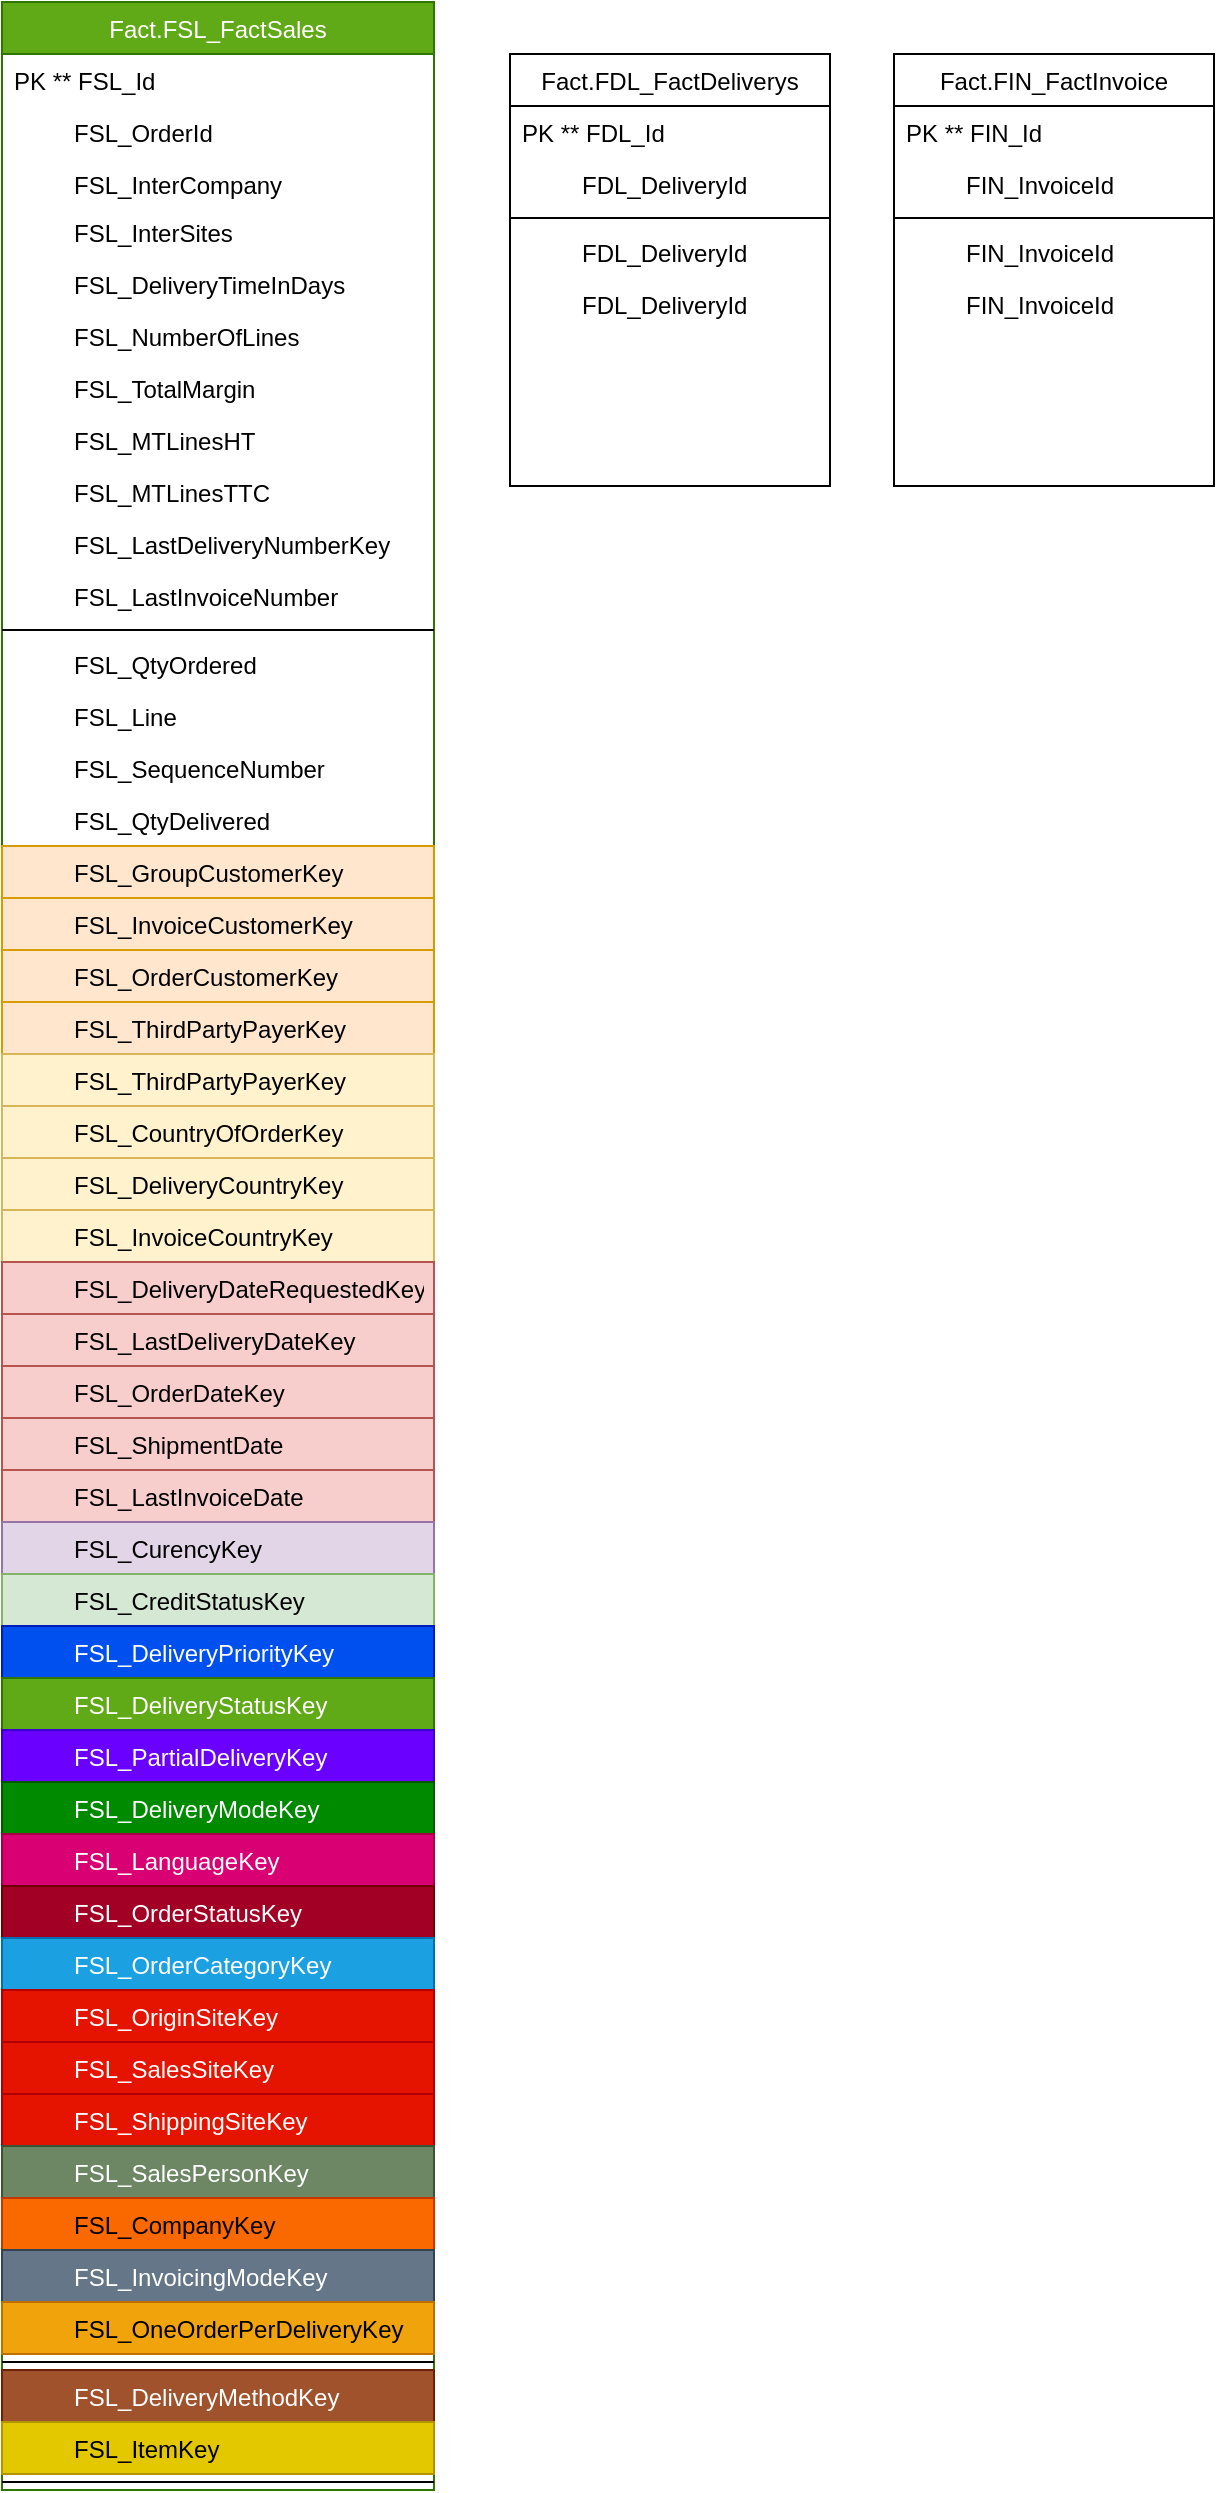 <mxfile version="21.1.2" type="github">
  <diagram id="C5RBs43oDa-KdzZeNtuy" name="Page-1">
    <mxGraphModel dx="1114" dy="661" grid="1" gridSize="10" guides="1" tooltips="1" connect="1" arrows="1" fold="1" page="1" pageScale="1" pageWidth="827" pageHeight="1169" math="0" shadow="0">
      <root>
        <mxCell id="WIyWlLk6GJQsqaUBKTNV-0" />
        <mxCell id="WIyWlLk6GJQsqaUBKTNV-1" parent="WIyWlLk6GJQsqaUBKTNV-0" />
        <mxCell id="zkfFHV4jXpPFQw0GAbJ--17" value="Fact.FDL_FactDeliverys" style="swimlane;fontStyle=0;align=center;verticalAlign=top;childLayout=stackLayout;horizontal=1;startSize=26;horizontalStack=0;resizeParent=1;resizeLast=0;collapsible=1;marginBottom=0;rounded=0;shadow=0;strokeWidth=1;" parent="WIyWlLk6GJQsqaUBKTNV-1" vertex="1">
          <mxGeometry x="508" y="120" width="160" height="216" as="geometry">
            <mxRectangle x="550" y="140" width="160" height="26" as="alternateBounds" />
          </mxGeometry>
        </mxCell>
        <mxCell id="zkfFHV4jXpPFQw0GAbJ--18" value="PK ** FDL_Id" style="text;align=left;verticalAlign=top;spacingLeft=4;spacingRight=4;overflow=hidden;rotatable=0;points=[[0,0.5],[1,0.5]];portConstraint=eastwest;" parent="zkfFHV4jXpPFQw0GAbJ--17" vertex="1">
          <mxGeometry y="26" width="160" height="26" as="geometry" />
        </mxCell>
        <mxCell id="zkfFHV4jXpPFQw0GAbJ--19" value="         FDL_DeliveryId" style="text;align=left;verticalAlign=top;spacingLeft=4;spacingRight=4;overflow=hidden;rotatable=0;points=[[0,0.5],[1,0.5]];portConstraint=eastwest;rounded=0;shadow=0;html=0;" parent="zkfFHV4jXpPFQw0GAbJ--17" vertex="1">
          <mxGeometry y="52" width="160" height="26" as="geometry" />
        </mxCell>
        <mxCell id="zkfFHV4jXpPFQw0GAbJ--23" value="" style="line;html=1;strokeWidth=1;align=left;verticalAlign=middle;spacingTop=-1;spacingLeft=3;spacingRight=3;rotatable=0;labelPosition=right;points=[];portConstraint=eastwest;" parent="zkfFHV4jXpPFQw0GAbJ--17" vertex="1">
          <mxGeometry y="78" width="160" height="8" as="geometry" />
        </mxCell>
        <mxCell id="yMNnYsmY4ad9jijK5Zf2-22" value="         FDL_DeliveryId" style="text;align=left;verticalAlign=top;spacingLeft=4;spacingRight=4;overflow=hidden;rotatable=0;points=[[0,0.5],[1,0.5]];portConstraint=eastwest;rounded=0;shadow=0;html=0;" vertex="1" parent="zkfFHV4jXpPFQw0GAbJ--17">
          <mxGeometry y="86" width="160" height="26" as="geometry" />
        </mxCell>
        <mxCell id="yMNnYsmY4ad9jijK5Zf2-23" value="         FDL_DeliveryId" style="text;align=left;verticalAlign=top;spacingLeft=4;spacingRight=4;overflow=hidden;rotatable=0;points=[[0,0.5],[1,0.5]];portConstraint=eastwest;rounded=0;shadow=0;html=0;" vertex="1" parent="zkfFHV4jXpPFQw0GAbJ--17">
          <mxGeometry y="112" width="160" height="26" as="geometry" />
        </mxCell>
        <mxCell id="yMNnYsmY4ad9jijK5Zf2-24" value="Fact.FIN_FactInvoice" style="swimlane;fontStyle=0;align=center;verticalAlign=top;childLayout=stackLayout;horizontal=1;startSize=26;horizontalStack=0;resizeParent=1;resizeLast=0;collapsible=1;marginBottom=0;rounded=0;shadow=0;strokeWidth=1;" vertex="1" parent="WIyWlLk6GJQsqaUBKTNV-1">
          <mxGeometry x="700" y="120" width="160" height="216" as="geometry">
            <mxRectangle x="550" y="140" width="160" height="26" as="alternateBounds" />
          </mxGeometry>
        </mxCell>
        <mxCell id="yMNnYsmY4ad9jijK5Zf2-25" value="PK ** FIN_Id" style="text;align=left;verticalAlign=top;spacingLeft=4;spacingRight=4;overflow=hidden;rotatable=0;points=[[0,0.5],[1,0.5]];portConstraint=eastwest;" vertex="1" parent="yMNnYsmY4ad9jijK5Zf2-24">
          <mxGeometry y="26" width="160" height="26" as="geometry" />
        </mxCell>
        <mxCell id="yMNnYsmY4ad9jijK5Zf2-26" value="         FIN_InvoiceId" style="text;align=left;verticalAlign=top;spacingLeft=4;spacingRight=4;overflow=hidden;rotatable=0;points=[[0,0.5],[1,0.5]];portConstraint=eastwest;rounded=0;shadow=0;html=0;" vertex="1" parent="yMNnYsmY4ad9jijK5Zf2-24">
          <mxGeometry y="52" width="160" height="26" as="geometry" />
        </mxCell>
        <mxCell id="yMNnYsmY4ad9jijK5Zf2-27" value="" style="line;html=1;strokeWidth=1;align=left;verticalAlign=middle;spacingTop=-1;spacingLeft=3;spacingRight=3;rotatable=0;labelPosition=right;points=[];portConstraint=eastwest;" vertex="1" parent="yMNnYsmY4ad9jijK5Zf2-24">
          <mxGeometry y="78" width="160" height="8" as="geometry" />
        </mxCell>
        <mxCell id="yMNnYsmY4ad9jijK5Zf2-30" value="         FIN_InvoiceId" style="text;align=left;verticalAlign=top;spacingLeft=4;spacingRight=4;overflow=hidden;rotatable=0;points=[[0,0.5],[1,0.5]];portConstraint=eastwest;rounded=0;shadow=0;html=0;" vertex="1" parent="yMNnYsmY4ad9jijK5Zf2-24">
          <mxGeometry y="86" width="160" height="26" as="geometry" />
        </mxCell>
        <mxCell id="yMNnYsmY4ad9jijK5Zf2-31" value="         FIN_InvoiceId" style="text;align=left;verticalAlign=top;spacingLeft=4;spacingRight=4;overflow=hidden;rotatable=0;points=[[0,0.5],[1,0.5]];portConstraint=eastwest;rounded=0;shadow=0;html=0;" vertex="1" parent="yMNnYsmY4ad9jijK5Zf2-24">
          <mxGeometry y="112" width="160" height="26" as="geometry" />
        </mxCell>
        <mxCell id="yMNnYsmY4ad9jijK5Zf2-32" value="Fact.FSL_FactSales" style="swimlane;fontStyle=0;align=center;verticalAlign=top;childLayout=stackLayout;horizontal=1;startSize=26;horizontalStack=0;resizeParent=1;resizeLast=0;collapsible=1;marginBottom=0;rounded=0;shadow=0;strokeWidth=1;fillColor=#60a917;fontColor=#ffffff;strokeColor=#2D7600;" vertex="1" parent="WIyWlLk6GJQsqaUBKTNV-1">
          <mxGeometry x="254" y="94" width="216" height="1244" as="geometry">
            <mxRectangle x="550" y="140" width="160" height="26" as="alternateBounds" />
          </mxGeometry>
        </mxCell>
        <mxCell id="yMNnYsmY4ad9jijK5Zf2-33" value="PK ** FSL_Id" style="text;align=left;verticalAlign=top;spacingLeft=4;spacingRight=4;overflow=hidden;rotatable=0;points=[[0,0.5],[1,0.5]];portConstraint=eastwest;" vertex="1" parent="yMNnYsmY4ad9jijK5Zf2-32">
          <mxGeometry y="26" width="216" height="26" as="geometry" />
        </mxCell>
        <mxCell id="yMNnYsmY4ad9jijK5Zf2-34" value="         FSL_OrderId" style="text;align=left;verticalAlign=top;spacingLeft=4;spacingRight=4;overflow=hidden;rotatable=0;points=[[0,0.5],[1,0.5]];portConstraint=eastwest;rounded=0;shadow=0;html=0;" vertex="1" parent="yMNnYsmY4ad9jijK5Zf2-32">
          <mxGeometry y="52" width="216" height="26" as="geometry" />
        </mxCell>
        <mxCell id="yMNnYsmY4ad9jijK5Zf2-38" value="         FSL_InterCompany" style="text;align=left;verticalAlign=top;spacingLeft=4;spacingRight=4;overflow=hidden;rotatable=0;points=[[0,0.5],[1,0.5]];portConstraint=eastwest;rounded=0;shadow=0;html=0;" vertex="1" parent="yMNnYsmY4ad9jijK5Zf2-32">
          <mxGeometry y="78" width="216" height="24" as="geometry" />
        </mxCell>
        <mxCell id="yMNnYsmY4ad9jijK5Zf2-39" value="         FSL_InterSites" style="text;align=left;verticalAlign=top;spacingLeft=4;spacingRight=4;overflow=hidden;rotatable=0;points=[[0,0.5],[1,0.5]];portConstraint=eastwest;rounded=0;shadow=0;html=0;" vertex="1" parent="yMNnYsmY4ad9jijK5Zf2-32">
          <mxGeometry y="102" width="216" height="26" as="geometry" />
        </mxCell>
        <mxCell id="yMNnYsmY4ad9jijK5Zf2-40" value="         FSL_DeliveryTimeInDays" style="text;align=left;verticalAlign=top;spacingLeft=4;spacingRight=4;overflow=hidden;rotatable=0;points=[[0,0.5],[1,0.5]];portConstraint=eastwest;rounded=0;shadow=0;html=0;" vertex="1" parent="yMNnYsmY4ad9jijK5Zf2-32">
          <mxGeometry y="128" width="216" height="26" as="geometry" />
        </mxCell>
        <mxCell id="yMNnYsmY4ad9jijK5Zf2-42" value="         FSL_NumberOfLines" style="text;align=left;verticalAlign=top;spacingLeft=4;spacingRight=4;overflow=hidden;rotatable=0;points=[[0,0.5],[1,0.5]];portConstraint=eastwest;rounded=0;shadow=0;html=0;" vertex="1" parent="yMNnYsmY4ad9jijK5Zf2-32">
          <mxGeometry y="154" width="216" height="26" as="geometry" />
        </mxCell>
        <mxCell id="yMNnYsmY4ad9jijK5Zf2-43" value="         FSL_TotalMargin" style="text;align=left;verticalAlign=top;spacingLeft=4;spacingRight=4;overflow=hidden;rotatable=0;points=[[0,0.5],[1,0.5]];portConstraint=eastwest;rounded=0;shadow=0;html=0;" vertex="1" parent="yMNnYsmY4ad9jijK5Zf2-32">
          <mxGeometry y="180" width="216" height="26" as="geometry" />
        </mxCell>
        <mxCell id="yMNnYsmY4ad9jijK5Zf2-44" value="         FSL_MTLinesHT" style="text;align=left;verticalAlign=top;spacingLeft=4;spacingRight=4;overflow=hidden;rotatable=0;points=[[0,0.5],[1,0.5]];portConstraint=eastwest;rounded=0;shadow=0;html=0;" vertex="1" parent="yMNnYsmY4ad9jijK5Zf2-32">
          <mxGeometry y="206" width="216" height="26" as="geometry" />
        </mxCell>
        <mxCell id="yMNnYsmY4ad9jijK5Zf2-45" value="         FSL_MTLinesTTC" style="text;align=left;verticalAlign=top;spacingLeft=4;spacingRight=4;overflow=hidden;rotatable=0;points=[[0,0.5],[1,0.5]];portConstraint=eastwest;rounded=0;shadow=0;html=0;" vertex="1" parent="yMNnYsmY4ad9jijK5Zf2-32">
          <mxGeometry y="232" width="216" height="26" as="geometry" />
        </mxCell>
        <mxCell id="yMNnYsmY4ad9jijK5Zf2-66" value="         FSL_LastDeliveryNumberKey" style="text;align=left;verticalAlign=top;spacingLeft=4;spacingRight=4;overflow=hidden;rotatable=0;points=[[0,0.5],[1,0.5]];portConstraint=eastwest;rounded=0;shadow=0;html=0;" vertex="1" parent="yMNnYsmY4ad9jijK5Zf2-32">
          <mxGeometry y="258" width="216" height="26" as="geometry" />
        </mxCell>
        <mxCell id="yMNnYsmY4ad9jijK5Zf2-78" value="         FSL_LastInvoiceNumber" style="text;align=left;verticalAlign=top;spacingLeft=4;spacingRight=4;overflow=hidden;rotatable=0;points=[[0,0.5],[1,0.5]];portConstraint=eastwest;rounded=0;shadow=0;html=0;" vertex="1" parent="yMNnYsmY4ad9jijK5Zf2-32">
          <mxGeometry y="284" width="216" height="26" as="geometry" />
        </mxCell>
        <mxCell id="yMNnYsmY4ad9jijK5Zf2-35" value="" style="line;html=1;strokeWidth=1;align=left;verticalAlign=middle;spacingTop=-1;spacingLeft=3;spacingRight=3;rotatable=0;labelPosition=right;points=[];portConstraint=eastwest;" vertex="1" parent="yMNnYsmY4ad9jijK5Zf2-32">
          <mxGeometry y="310" width="216" height="8" as="geometry" />
        </mxCell>
        <mxCell id="yMNnYsmY4ad9jijK5Zf2-80" value="         FSL_QtyOrdered " style="text;align=left;verticalAlign=top;spacingLeft=4;spacingRight=4;overflow=hidden;rotatable=0;points=[[0,0.5],[1,0.5]];portConstraint=eastwest;rounded=0;shadow=0;html=0;" vertex="1" parent="yMNnYsmY4ad9jijK5Zf2-32">
          <mxGeometry y="318" width="216" height="26" as="geometry" />
        </mxCell>
        <mxCell id="yMNnYsmY4ad9jijK5Zf2-84" value="         FSL_Line " style="text;align=left;verticalAlign=top;spacingLeft=4;spacingRight=4;overflow=hidden;rotatable=0;points=[[0,0.5],[1,0.5]];portConstraint=eastwest;rounded=0;shadow=0;html=0;" vertex="1" parent="yMNnYsmY4ad9jijK5Zf2-32">
          <mxGeometry y="344" width="216" height="26" as="geometry" />
        </mxCell>
        <mxCell id="yMNnYsmY4ad9jijK5Zf2-85" value="         FSL_SequenceNumber " style="text;align=left;verticalAlign=top;spacingLeft=4;spacingRight=4;overflow=hidden;rotatable=0;points=[[0,0.5],[1,0.5]];portConstraint=eastwest;rounded=0;shadow=0;html=0;" vertex="1" parent="yMNnYsmY4ad9jijK5Zf2-32">
          <mxGeometry y="370" width="216" height="26" as="geometry" />
        </mxCell>
        <mxCell id="yMNnYsmY4ad9jijK5Zf2-86" value="         FSL_QtyDelivered " style="text;align=left;verticalAlign=top;spacingLeft=4;spacingRight=4;overflow=hidden;rotatable=0;points=[[0,0.5],[1,0.5]];portConstraint=eastwest;rounded=0;shadow=0;html=0;" vertex="1" parent="yMNnYsmY4ad9jijK5Zf2-32">
          <mxGeometry y="396" width="216" height="26" as="geometry" />
        </mxCell>
        <mxCell id="yMNnYsmY4ad9jijK5Zf2-46" value="         FSL_GroupCustomerKey" style="text;align=left;verticalAlign=top;spacingLeft=4;spacingRight=4;overflow=hidden;rotatable=0;points=[[0,0.5],[1,0.5]];portConstraint=eastwest;rounded=0;shadow=0;html=0;fillColor=#ffe6cc;strokeColor=#d79b00;" vertex="1" parent="yMNnYsmY4ad9jijK5Zf2-32">
          <mxGeometry y="422" width="216" height="26" as="geometry" />
        </mxCell>
        <mxCell id="yMNnYsmY4ad9jijK5Zf2-47" value="         FSL_InvoiceCustomerKey" style="text;align=left;verticalAlign=top;spacingLeft=4;spacingRight=4;overflow=hidden;rotatable=0;points=[[0,0.5],[1,0.5]];portConstraint=eastwest;rounded=0;shadow=0;html=0;fillColor=#ffe6cc;strokeColor=#d79b00;" vertex="1" parent="yMNnYsmY4ad9jijK5Zf2-32">
          <mxGeometry y="448" width="216" height="26" as="geometry" />
        </mxCell>
        <mxCell id="yMNnYsmY4ad9jijK5Zf2-48" value="         FSL_OrderCustomerKey" style="text;align=left;verticalAlign=top;spacingLeft=4;spacingRight=4;overflow=hidden;rotatable=0;points=[[0,0.5],[1,0.5]];portConstraint=eastwest;rounded=0;shadow=0;html=0;fillColor=#ffe6cc;strokeColor=#d79b00;" vertex="1" parent="yMNnYsmY4ad9jijK5Zf2-32">
          <mxGeometry y="474" width="216" height="26" as="geometry" />
        </mxCell>
        <mxCell id="yMNnYsmY4ad9jijK5Zf2-49" value="         FSL_ThirdPartyPayerKey" style="text;align=left;verticalAlign=top;spacingLeft=4;spacingRight=4;overflow=hidden;rotatable=0;points=[[0,0.5],[1,0.5]];portConstraint=eastwest;rounded=0;shadow=0;html=0;fillColor=#ffe6cc;strokeColor=#d79b00;" vertex="1" parent="yMNnYsmY4ad9jijK5Zf2-32">
          <mxGeometry y="500" width="216" height="26" as="geometry" />
        </mxCell>
        <mxCell id="yMNnYsmY4ad9jijK5Zf2-50" value="         FSL_ThirdPartyPayerKey" style="text;align=left;verticalAlign=top;spacingLeft=4;spacingRight=4;overflow=hidden;rotatable=0;points=[[0,0.5],[1,0.5]];portConstraint=eastwest;rounded=0;shadow=0;html=0;fillColor=#fff2cc;strokeColor=#d6b656;" vertex="1" parent="yMNnYsmY4ad9jijK5Zf2-32">
          <mxGeometry y="526" width="216" height="26" as="geometry" />
        </mxCell>
        <mxCell id="yMNnYsmY4ad9jijK5Zf2-51" value="         FSL_CountryOfOrderKey" style="text;align=left;verticalAlign=top;spacingLeft=4;spacingRight=4;overflow=hidden;rotatable=0;points=[[0,0.5],[1,0.5]];portConstraint=eastwest;rounded=0;shadow=0;html=0;fillColor=#fff2cc;strokeColor=#d6b656;" vertex="1" parent="yMNnYsmY4ad9jijK5Zf2-32">
          <mxGeometry y="552" width="216" height="26" as="geometry" />
        </mxCell>
        <mxCell id="yMNnYsmY4ad9jijK5Zf2-54" value="         FSL_DeliveryCountryKey" style="text;align=left;verticalAlign=top;spacingLeft=4;spacingRight=4;overflow=hidden;rotatable=0;points=[[0,0.5],[1,0.5]];portConstraint=eastwest;rounded=0;shadow=0;html=0;fillColor=#fff2cc;strokeColor=#d6b656;" vertex="1" parent="yMNnYsmY4ad9jijK5Zf2-32">
          <mxGeometry y="578" width="216" height="26" as="geometry" />
        </mxCell>
        <mxCell id="yMNnYsmY4ad9jijK5Zf2-55" value="         FSL_InvoiceCountryKey" style="text;align=left;verticalAlign=top;spacingLeft=4;spacingRight=4;overflow=hidden;rotatable=0;points=[[0,0.5],[1,0.5]];portConstraint=eastwest;rounded=0;shadow=0;html=0;fillColor=#fff2cc;strokeColor=#d6b656;" vertex="1" parent="yMNnYsmY4ad9jijK5Zf2-32">
          <mxGeometry y="604" width="216" height="26" as="geometry" />
        </mxCell>
        <mxCell id="yMNnYsmY4ad9jijK5Zf2-56" value="         FSL_DeliveryDateRequestedKey" style="text;align=left;verticalAlign=top;spacingLeft=4;spacingRight=4;overflow=hidden;rotatable=0;points=[[0,0.5],[1,0.5]];portConstraint=eastwest;rounded=0;shadow=0;html=0;fillColor=#f8cecc;strokeColor=#b85450;" vertex="1" parent="yMNnYsmY4ad9jijK5Zf2-32">
          <mxGeometry y="630" width="216" height="26" as="geometry" />
        </mxCell>
        <mxCell id="yMNnYsmY4ad9jijK5Zf2-57" value="         FSL_LastDeliveryDateKey" style="text;align=left;verticalAlign=top;spacingLeft=4;spacingRight=4;overflow=hidden;rotatable=0;points=[[0,0.5],[1,0.5]];portConstraint=eastwest;rounded=0;shadow=0;html=0;fillColor=#f8cecc;strokeColor=#b85450;" vertex="1" parent="yMNnYsmY4ad9jijK5Zf2-32">
          <mxGeometry y="656" width="216" height="26" as="geometry" />
        </mxCell>
        <mxCell id="yMNnYsmY4ad9jijK5Zf2-58" value="         FSL_OrderDateKey" style="text;align=left;verticalAlign=top;spacingLeft=4;spacingRight=4;overflow=hidden;rotatable=0;points=[[0,0.5],[1,0.5]];portConstraint=eastwest;rounded=0;shadow=0;html=0;fillColor=#f8cecc;strokeColor=#b85450;" vertex="1" parent="yMNnYsmY4ad9jijK5Zf2-32">
          <mxGeometry y="682" width="216" height="26" as="geometry" />
        </mxCell>
        <mxCell id="yMNnYsmY4ad9jijK5Zf2-59" value="         FSL_ShipmentDate" style="text;align=left;verticalAlign=top;spacingLeft=4;spacingRight=4;overflow=hidden;rotatable=0;points=[[0,0.5],[1,0.5]];portConstraint=eastwest;rounded=0;shadow=0;html=0;fillColor=#f8cecc;strokeColor=#b85450;" vertex="1" parent="yMNnYsmY4ad9jijK5Zf2-32">
          <mxGeometry y="708" width="216" height="26" as="geometry" />
        </mxCell>
        <mxCell id="yMNnYsmY4ad9jijK5Zf2-60" value="         FSL_LastInvoiceDate" style="text;align=left;verticalAlign=top;spacingLeft=4;spacingRight=4;overflow=hidden;rotatable=0;points=[[0,0.5],[1,0.5]];portConstraint=eastwest;rounded=0;shadow=0;html=0;fillColor=#f8cecc;strokeColor=#b85450;" vertex="1" parent="yMNnYsmY4ad9jijK5Zf2-32">
          <mxGeometry y="734" width="216" height="26" as="geometry" />
        </mxCell>
        <mxCell id="yMNnYsmY4ad9jijK5Zf2-61" value="         FSL_CurencyKey" style="text;align=left;verticalAlign=top;spacingLeft=4;spacingRight=4;overflow=hidden;rotatable=0;points=[[0,0.5],[1,0.5]];portConstraint=eastwest;rounded=0;shadow=0;html=0;fillColor=#e1d5e7;strokeColor=#9673a6;" vertex="1" parent="yMNnYsmY4ad9jijK5Zf2-32">
          <mxGeometry y="760" width="216" height="26" as="geometry" />
        </mxCell>
        <mxCell id="yMNnYsmY4ad9jijK5Zf2-62" value="         FSL_CreditStatusKey" style="text;align=left;verticalAlign=top;spacingLeft=4;spacingRight=4;overflow=hidden;rotatable=0;points=[[0,0.5],[1,0.5]];portConstraint=eastwest;rounded=0;shadow=0;html=0;fillColor=#d5e8d4;strokeColor=#82b366;" vertex="1" parent="yMNnYsmY4ad9jijK5Zf2-32">
          <mxGeometry y="786" width="216" height="26" as="geometry" />
        </mxCell>
        <mxCell id="yMNnYsmY4ad9jijK5Zf2-63" value="         FSL_DeliveryPriorityKey" style="text;align=left;verticalAlign=top;spacingLeft=4;spacingRight=4;overflow=hidden;rotatable=0;points=[[0,0.5],[1,0.5]];portConstraint=eastwest;rounded=0;shadow=0;html=0;fillColor=#0050ef;strokeColor=#001DBC;fontColor=#ffffff;" vertex="1" parent="yMNnYsmY4ad9jijK5Zf2-32">
          <mxGeometry y="812" width="216" height="26" as="geometry" />
        </mxCell>
        <mxCell id="yMNnYsmY4ad9jijK5Zf2-64" value="         FSL_DeliveryStatusKey" style="text;align=left;verticalAlign=top;spacingLeft=4;spacingRight=4;overflow=hidden;rotatable=0;points=[[0,0.5],[1,0.5]];portConstraint=eastwest;rounded=0;shadow=0;html=0;fillColor=#60a917;strokeColor=#2D7600;fontColor=#ffffff;" vertex="1" parent="yMNnYsmY4ad9jijK5Zf2-32">
          <mxGeometry y="838" width="216" height="26" as="geometry" />
        </mxCell>
        <mxCell id="yMNnYsmY4ad9jijK5Zf2-65" value="         FSL_PartialDeliveryKey" style="text;align=left;verticalAlign=top;spacingLeft=4;spacingRight=4;overflow=hidden;rotatable=0;points=[[0,0.5],[1,0.5]];portConstraint=eastwest;rounded=0;shadow=0;html=0;fillColor=#6a00ff;strokeColor=#3700CC;fontColor=#ffffff;" vertex="1" parent="yMNnYsmY4ad9jijK5Zf2-32">
          <mxGeometry y="864" width="216" height="26" as="geometry" />
        </mxCell>
        <mxCell id="yMNnYsmY4ad9jijK5Zf2-67" value="         FSL_DeliveryModeKey" style="text;align=left;verticalAlign=top;spacingLeft=4;spacingRight=4;overflow=hidden;rotatable=0;points=[[0,0.5],[1,0.5]];portConstraint=eastwest;rounded=0;shadow=0;html=0;fillColor=#008a00;strokeColor=#005700;fontColor=#ffffff;" vertex="1" parent="yMNnYsmY4ad9jijK5Zf2-32">
          <mxGeometry y="890" width="216" height="26" as="geometry" />
        </mxCell>
        <mxCell id="yMNnYsmY4ad9jijK5Zf2-69" value="         FSL_LanguageKey" style="text;align=left;verticalAlign=top;spacingLeft=4;spacingRight=4;overflow=hidden;rotatable=0;points=[[0,0.5],[1,0.5]];portConstraint=eastwest;rounded=0;shadow=0;html=0;fillColor=#d80073;strokeColor=#A50040;fontColor=#ffffff;" vertex="1" parent="yMNnYsmY4ad9jijK5Zf2-32">
          <mxGeometry y="916" width="216" height="26" as="geometry" />
        </mxCell>
        <mxCell id="yMNnYsmY4ad9jijK5Zf2-70" value="         FSL_OrderStatusKey" style="text;align=left;verticalAlign=top;spacingLeft=4;spacingRight=4;overflow=hidden;rotatable=0;points=[[0,0.5],[1,0.5]];portConstraint=eastwest;rounded=0;shadow=0;html=0;fillColor=#a20025;strokeColor=#6F0000;fontColor=#ffffff;" vertex="1" parent="yMNnYsmY4ad9jijK5Zf2-32">
          <mxGeometry y="942" width="216" height="26" as="geometry" />
        </mxCell>
        <mxCell id="yMNnYsmY4ad9jijK5Zf2-71" value="         FSL_OrderCategoryKey" style="text;align=left;verticalAlign=top;spacingLeft=4;spacingRight=4;overflow=hidden;rotatable=0;points=[[0,0.5],[1,0.5]];portConstraint=eastwest;rounded=0;shadow=0;html=0;fillColor=#1ba1e2;strokeColor=#006EAF;fontColor=#ffffff;" vertex="1" parent="yMNnYsmY4ad9jijK5Zf2-32">
          <mxGeometry y="968" width="216" height="26" as="geometry" />
        </mxCell>
        <mxCell id="yMNnYsmY4ad9jijK5Zf2-72" value="         FSL_OriginSiteKey" style="text;align=left;verticalAlign=top;spacingLeft=4;spacingRight=4;overflow=hidden;rotatable=0;points=[[0,0.5],[1,0.5]];portConstraint=eastwest;rounded=0;shadow=0;html=0;fillColor=#e51400;strokeColor=#B20000;fontColor=#ffffff;" vertex="1" parent="yMNnYsmY4ad9jijK5Zf2-32">
          <mxGeometry y="994" width="216" height="26" as="geometry" />
        </mxCell>
        <mxCell id="yMNnYsmY4ad9jijK5Zf2-73" value="         FSL_SalesSiteKey" style="text;align=left;verticalAlign=top;spacingLeft=4;spacingRight=4;overflow=hidden;rotatable=0;points=[[0,0.5],[1,0.5]];portConstraint=eastwest;rounded=0;shadow=0;html=0;fillColor=#e51400;strokeColor=#B20000;fontColor=#ffffff;" vertex="1" parent="yMNnYsmY4ad9jijK5Zf2-32">
          <mxGeometry y="1020" width="216" height="26" as="geometry" />
        </mxCell>
        <mxCell id="yMNnYsmY4ad9jijK5Zf2-74" value="         FSL_ShippingSiteKey" style="text;align=left;verticalAlign=top;spacingLeft=4;spacingRight=4;overflow=hidden;rotatable=0;points=[[0,0.5],[1,0.5]];portConstraint=eastwest;rounded=0;shadow=0;html=0;fillColor=#e51400;strokeColor=#B20000;fontColor=#ffffff;" vertex="1" parent="yMNnYsmY4ad9jijK5Zf2-32">
          <mxGeometry y="1046" width="216" height="26" as="geometry" />
        </mxCell>
        <mxCell id="yMNnYsmY4ad9jijK5Zf2-75" value="         FSL_SalesPersonKey" style="text;align=left;verticalAlign=top;spacingLeft=4;spacingRight=4;overflow=hidden;rotatable=0;points=[[0,0.5],[1,0.5]];portConstraint=eastwest;rounded=0;shadow=0;html=0;fillColor=#6d8764;strokeColor=#3A5431;fontColor=#ffffff;" vertex="1" parent="yMNnYsmY4ad9jijK5Zf2-32">
          <mxGeometry y="1072" width="216" height="26" as="geometry" />
        </mxCell>
        <mxCell id="yMNnYsmY4ad9jijK5Zf2-76" value="         FSL_CompanyKey" style="text;align=left;verticalAlign=top;spacingLeft=4;spacingRight=4;overflow=hidden;rotatable=0;points=[[0,0.5],[1,0.5]];portConstraint=eastwest;rounded=0;shadow=0;html=0;fillColor=#fa6800;strokeColor=#C73500;fontColor=#000000;" vertex="1" parent="yMNnYsmY4ad9jijK5Zf2-32">
          <mxGeometry y="1098" width="216" height="26" as="geometry" />
        </mxCell>
        <mxCell id="yMNnYsmY4ad9jijK5Zf2-77" value="         FSL_InvoicingModeKey" style="text;align=left;verticalAlign=top;spacingLeft=4;spacingRight=4;overflow=hidden;rotatable=0;points=[[0,0.5],[1,0.5]];portConstraint=eastwest;rounded=0;shadow=0;html=0;fillColor=#647687;strokeColor=#314354;fontColor=#ffffff;" vertex="1" parent="yMNnYsmY4ad9jijK5Zf2-32">
          <mxGeometry y="1124" width="216" height="26" as="geometry" />
        </mxCell>
        <mxCell id="yMNnYsmY4ad9jijK5Zf2-79" value="         FSL_OneOrderPerDeliveryKey" style="text;align=left;verticalAlign=top;spacingLeft=4;spacingRight=4;overflow=hidden;rotatable=0;points=[[0,0.5],[1,0.5]];portConstraint=eastwest;rounded=0;shadow=0;html=0;fillColor=#f0a30a;strokeColor=#BD7000;fontColor=#000000;" vertex="1" parent="yMNnYsmY4ad9jijK5Zf2-32">
          <mxGeometry y="1150" width="216" height="26" as="geometry" />
        </mxCell>
        <mxCell id="yMNnYsmY4ad9jijK5Zf2-68" value="" style="line;html=1;strokeWidth=1;align=left;verticalAlign=middle;spacingTop=-1;spacingLeft=3;spacingRight=3;rotatable=0;labelPosition=right;points=[];portConstraint=eastwest;" vertex="1" parent="yMNnYsmY4ad9jijK5Zf2-32">
          <mxGeometry y="1176" width="216" height="8" as="geometry" />
        </mxCell>
        <mxCell id="yMNnYsmY4ad9jijK5Zf2-81" value="         FSL_DeliveryMethodKey " style="text;align=left;verticalAlign=top;spacingLeft=4;spacingRight=4;overflow=hidden;rotatable=0;points=[[0,0.5],[1,0.5]];portConstraint=eastwest;rounded=0;shadow=0;html=0;fillColor=#a0522d;fontColor=#ffffff;strokeColor=#6D1F00;" vertex="1" parent="yMNnYsmY4ad9jijK5Zf2-32">
          <mxGeometry y="1184" width="216" height="26" as="geometry" />
        </mxCell>
        <mxCell id="yMNnYsmY4ad9jijK5Zf2-88" value="         FSL_ItemKey " style="text;align=left;verticalAlign=top;spacingLeft=4;spacingRight=4;overflow=hidden;rotatable=0;points=[[0,0.5],[1,0.5]];portConstraint=eastwest;rounded=0;shadow=0;html=0;fillColor=#e3c800;fontColor=#000000;strokeColor=#B09500;" vertex="1" parent="yMNnYsmY4ad9jijK5Zf2-32">
          <mxGeometry y="1210" width="216" height="26" as="geometry" />
        </mxCell>
        <mxCell id="yMNnYsmY4ad9jijK5Zf2-87" value="" style="line;html=1;strokeWidth=1;align=left;verticalAlign=middle;spacingTop=-1;spacingLeft=3;spacingRight=3;rotatable=0;labelPosition=right;points=[];portConstraint=eastwest;" vertex="1" parent="yMNnYsmY4ad9jijK5Zf2-32">
          <mxGeometry y="1236" width="216" height="8" as="geometry" />
        </mxCell>
      </root>
    </mxGraphModel>
  </diagram>
</mxfile>
